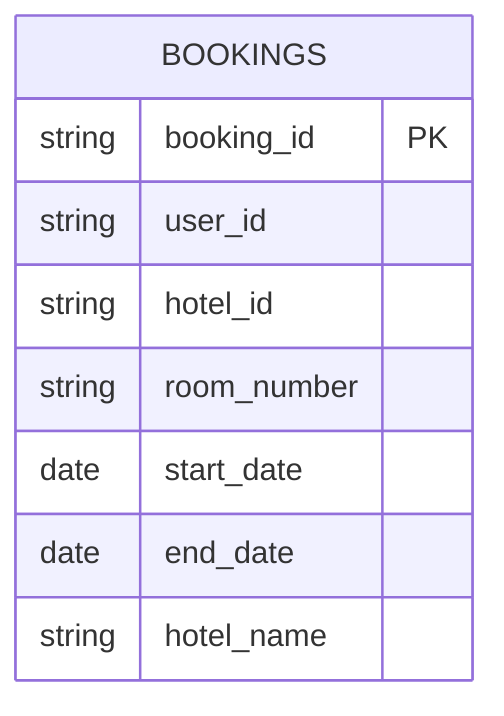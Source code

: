 erDiagram
    BOOKINGS {
        string booking_id PK
        string user_id
        string hotel_id
        string room_number
        date start_date
        date end_date
        string hotel_name
    }